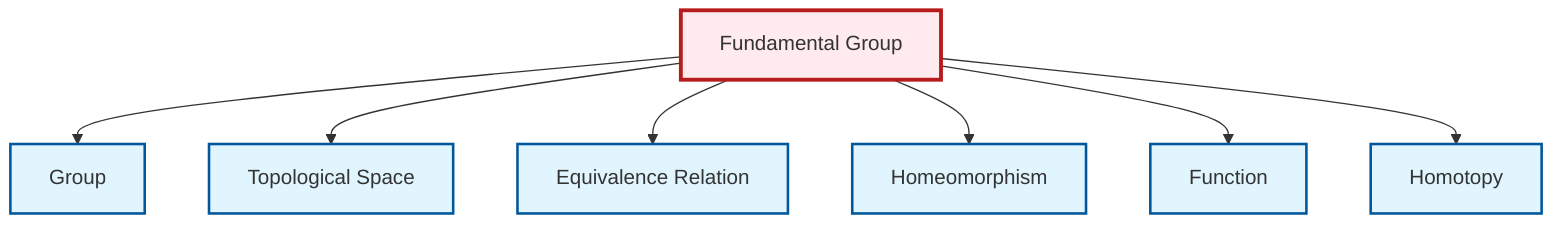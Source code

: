 graph TD
    classDef definition fill:#e1f5fe,stroke:#01579b,stroke-width:2px
    classDef theorem fill:#f3e5f5,stroke:#4a148c,stroke-width:2px
    classDef axiom fill:#fff3e0,stroke:#e65100,stroke-width:2px
    classDef example fill:#e8f5e9,stroke:#1b5e20,stroke-width:2px
    classDef current fill:#ffebee,stroke:#b71c1c,stroke-width:3px
    def-homeomorphism["Homeomorphism"]:::definition
    def-fundamental-group["Fundamental Group"]:::definition
    def-equivalence-relation["Equivalence Relation"]:::definition
    def-topological-space["Topological Space"]:::definition
    def-homotopy["Homotopy"]:::definition
    def-group["Group"]:::definition
    def-function["Function"]:::definition
    def-fundamental-group --> def-group
    def-fundamental-group --> def-topological-space
    def-fundamental-group --> def-equivalence-relation
    def-fundamental-group --> def-homeomorphism
    def-fundamental-group --> def-function
    def-fundamental-group --> def-homotopy
    class def-fundamental-group current